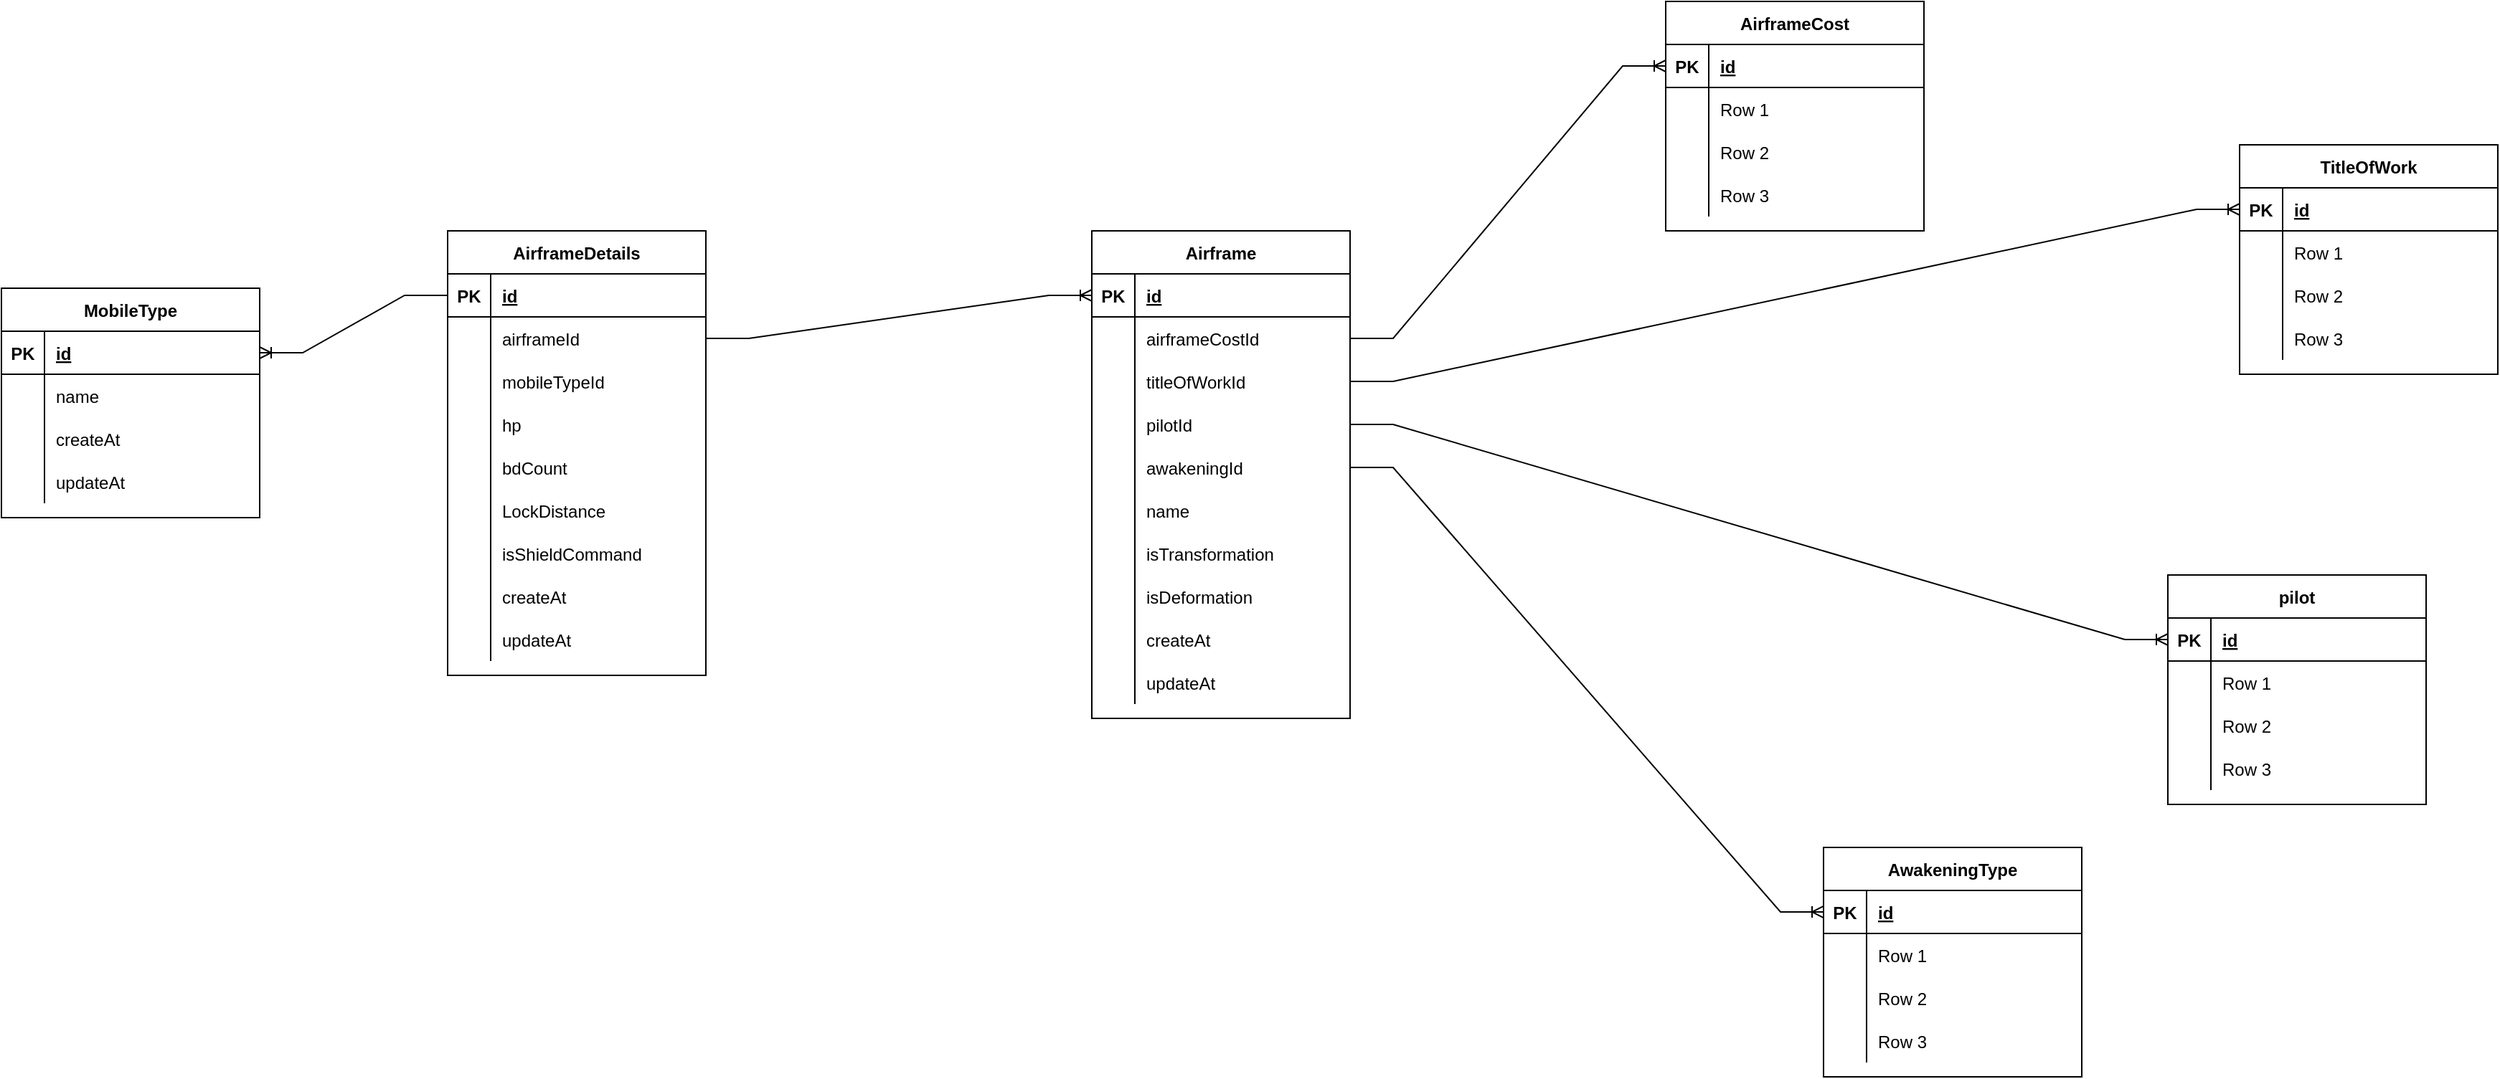<mxfile version="20.0.4" type="device"><diagram id="flHPBZfzrW8JYvX6lBIH" name="XBER図"><mxGraphModel dx="4540" dy="786" grid="1" gridSize="10" guides="1" tooltips="1" connect="1" arrows="1" fold="1" page="1" pageScale="1" pageWidth="3300" pageHeight="4681" math="0" shadow="0"><root><mxCell id="0"/><mxCell id="1" parent="0"/><mxCell id="VrL21z10VVbcXUWm5YOM-14" value="Airframe" style="shape=table;startSize=30;container=1;collapsible=1;childLayout=tableLayout;fixedRows=1;rowLines=0;fontStyle=1;align=center;resizeLast=1;" vertex="1" parent="1"><mxGeometry x="-10" y="220" width="180" height="340" as="geometry"/></mxCell><mxCell id="VrL21z10VVbcXUWm5YOM-15" value="" style="shape=tableRow;horizontal=0;startSize=0;swimlaneHead=0;swimlaneBody=0;fillColor=none;collapsible=0;dropTarget=0;points=[[0,0.5],[1,0.5]];portConstraint=eastwest;top=0;left=0;right=0;bottom=1;" vertex="1" parent="VrL21z10VVbcXUWm5YOM-14"><mxGeometry y="30" width="180" height="30" as="geometry"/></mxCell><mxCell id="VrL21z10VVbcXUWm5YOM-16" value="PK" style="shape=partialRectangle;connectable=0;fillColor=none;top=0;left=0;bottom=0;right=0;fontStyle=1;overflow=hidden;" vertex="1" parent="VrL21z10VVbcXUWm5YOM-15"><mxGeometry width="30" height="30" as="geometry"><mxRectangle width="30" height="30" as="alternateBounds"/></mxGeometry></mxCell><mxCell id="VrL21z10VVbcXUWm5YOM-17" value="id" style="shape=partialRectangle;connectable=0;fillColor=none;top=0;left=0;bottom=0;right=0;align=left;spacingLeft=6;fontStyle=5;overflow=hidden;" vertex="1" parent="VrL21z10VVbcXUWm5YOM-15"><mxGeometry x="30" width="150" height="30" as="geometry"><mxRectangle width="150" height="30" as="alternateBounds"/></mxGeometry></mxCell><mxCell id="VrL21z10VVbcXUWm5YOM-18" value="" style="shape=tableRow;horizontal=0;startSize=0;swimlaneHead=0;swimlaneBody=0;fillColor=none;collapsible=0;dropTarget=0;points=[[0,0.5],[1,0.5]];portConstraint=eastwest;top=0;left=0;right=0;bottom=0;" vertex="1" parent="VrL21z10VVbcXUWm5YOM-14"><mxGeometry y="60" width="180" height="30" as="geometry"/></mxCell><mxCell id="VrL21z10VVbcXUWm5YOM-19" value="" style="shape=partialRectangle;connectable=0;fillColor=none;top=0;left=0;bottom=0;right=0;editable=1;overflow=hidden;" vertex="1" parent="VrL21z10VVbcXUWm5YOM-18"><mxGeometry width="30" height="30" as="geometry"><mxRectangle width="30" height="30" as="alternateBounds"/></mxGeometry></mxCell><mxCell id="VrL21z10VVbcXUWm5YOM-20" value="airframeCostId" style="shape=partialRectangle;connectable=0;fillColor=none;top=0;left=0;bottom=0;right=0;align=left;spacingLeft=6;overflow=hidden;" vertex="1" parent="VrL21z10VVbcXUWm5YOM-18"><mxGeometry x="30" width="150" height="30" as="geometry"><mxRectangle width="150" height="30" as="alternateBounds"/></mxGeometry></mxCell><mxCell id="VrL21z10VVbcXUWm5YOM-21" value="" style="shape=tableRow;horizontal=0;startSize=0;swimlaneHead=0;swimlaneBody=0;fillColor=none;collapsible=0;dropTarget=0;points=[[0,0.5],[1,0.5]];portConstraint=eastwest;top=0;left=0;right=0;bottom=0;" vertex="1" parent="VrL21z10VVbcXUWm5YOM-14"><mxGeometry y="90" width="180" height="30" as="geometry"/></mxCell><mxCell id="VrL21z10VVbcXUWm5YOM-22" value="" style="shape=partialRectangle;connectable=0;fillColor=none;top=0;left=0;bottom=0;right=0;editable=1;overflow=hidden;" vertex="1" parent="VrL21z10VVbcXUWm5YOM-21"><mxGeometry width="30" height="30" as="geometry"><mxRectangle width="30" height="30" as="alternateBounds"/></mxGeometry></mxCell><mxCell id="VrL21z10VVbcXUWm5YOM-23" value="titleOfWorkId" style="shape=partialRectangle;connectable=0;fillColor=none;top=0;left=0;bottom=0;right=0;align=left;spacingLeft=6;overflow=hidden;" vertex="1" parent="VrL21z10VVbcXUWm5YOM-21"><mxGeometry x="30" width="150" height="30" as="geometry"><mxRectangle width="150" height="30" as="alternateBounds"/></mxGeometry></mxCell><mxCell id="VrL21z10VVbcXUWm5YOM-24" value="" style="shape=tableRow;horizontal=0;startSize=0;swimlaneHead=0;swimlaneBody=0;fillColor=none;collapsible=0;dropTarget=0;points=[[0,0.5],[1,0.5]];portConstraint=eastwest;top=0;left=0;right=0;bottom=0;" vertex="1" parent="VrL21z10VVbcXUWm5YOM-14"><mxGeometry y="120" width="180" height="30" as="geometry"/></mxCell><mxCell id="VrL21z10VVbcXUWm5YOM-25" value="" style="shape=partialRectangle;connectable=0;fillColor=none;top=0;left=0;bottom=0;right=0;editable=1;overflow=hidden;" vertex="1" parent="VrL21z10VVbcXUWm5YOM-24"><mxGeometry width="30" height="30" as="geometry"><mxRectangle width="30" height="30" as="alternateBounds"/></mxGeometry></mxCell><mxCell id="VrL21z10VVbcXUWm5YOM-26" value="pilotId" style="shape=partialRectangle;connectable=0;fillColor=none;top=0;left=0;bottom=0;right=0;align=left;spacingLeft=6;overflow=hidden;" vertex="1" parent="VrL21z10VVbcXUWm5YOM-24"><mxGeometry x="30" width="150" height="30" as="geometry"><mxRectangle width="150" height="30" as="alternateBounds"/></mxGeometry></mxCell><mxCell id="VrL21z10VVbcXUWm5YOM-93" style="shape=tableRow;horizontal=0;startSize=0;swimlaneHead=0;swimlaneBody=0;fillColor=none;collapsible=0;dropTarget=0;points=[[0,0.5],[1,0.5]];portConstraint=eastwest;top=0;left=0;right=0;bottom=0;" vertex="1" parent="VrL21z10VVbcXUWm5YOM-14"><mxGeometry y="150" width="180" height="30" as="geometry"/></mxCell><mxCell id="VrL21z10VVbcXUWm5YOM-94" style="shape=partialRectangle;connectable=0;fillColor=none;top=0;left=0;bottom=0;right=0;editable=1;overflow=hidden;" vertex="1" parent="VrL21z10VVbcXUWm5YOM-93"><mxGeometry width="30" height="30" as="geometry"><mxRectangle width="30" height="30" as="alternateBounds"/></mxGeometry></mxCell><mxCell id="VrL21z10VVbcXUWm5YOM-95" value="awakeningId" style="shape=partialRectangle;connectable=0;fillColor=none;top=0;left=0;bottom=0;right=0;align=left;spacingLeft=6;overflow=hidden;verticalAlign=middle;" vertex="1" parent="VrL21z10VVbcXUWm5YOM-93"><mxGeometry x="30" width="150" height="30" as="geometry"><mxRectangle width="150" height="30" as="alternateBounds"/></mxGeometry></mxCell><mxCell id="VrL21z10VVbcXUWm5YOM-97" style="shape=tableRow;horizontal=0;startSize=0;swimlaneHead=0;swimlaneBody=0;fillColor=none;collapsible=0;dropTarget=0;points=[[0,0.5],[1,0.5]];portConstraint=eastwest;top=0;left=0;right=0;bottom=0;" vertex="1" parent="VrL21z10VVbcXUWm5YOM-14"><mxGeometry y="180" width="180" height="30" as="geometry"/></mxCell><mxCell id="VrL21z10VVbcXUWm5YOM-98" style="shape=partialRectangle;connectable=0;fillColor=none;top=0;left=0;bottom=0;right=0;editable=1;overflow=hidden;" vertex="1" parent="VrL21z10VVbcXUWm5YOM-97"><mxGeometry width="30" height="30" as="geometry"><mxRectangle width="30" height="30" as="alternateBounds"/></mxGeometry></mxCell><mxCell id="VrL21z10VVbcXUWm5YOM-99" value="name" style="shape=partialRectangle;connectable=0;fillColor=none;top=0;left=0;bottom=0;right=0;align=left;spacingLeft=6;overflow=hidden;verticalAlign=middle;" vertex="1" parent="VrL21z10VVbcXUWm5YOM-97"><mxGeometry x="30" width="150" height="30" as="geometry"><mxRectangle width="150" height="30" as="alternateBounds"/></mxGeometry></mxCell><mxCell id="VrL21z10VVbcXUWm5YOM-100" style="shape=tableRow;horizontal=0;startSize=0;swimlaneHead=0;swimlaneBody=0;fillColor=none;collapsible=0;dropTarget=0;points=[[0,0.5],[1,0.5]];portConstraint=eastwest;top=0;left=0;right=0;bottom=0;" vertex="1" parent="VrL21z10VVbcXUWm5YOM-14"><mxGeometry y="210" width="180" height="30" as="geometry"/></mxCell><mxCell id="VrL21z10VVbcXUWm5YOM-101" style="shape=partialRectangle;connectable=0;fillColor=none;top=0;left=0;bottom=0;right=0;editable=1;overflow=hidden;" vertex="1" parent="VrL21z10VVbcXUWm5YOM-100"><mxGeometry width="30" height="30" as="geometry"><mxRectangle width="30" height="30" as="alternateBounds"/></mxGeometry></mxCell><mxCell id="VrL21z10VVbcXUWm5YOM-102" value="isTransformation" style="shape=partialRectangle;connectable=0;fillColor=none;top=0;left=0;bottom=0;right=0;align=left;spacingLeft=6;overflow=hidden;verticalAlign=middle;" vertex="1" parent="VrL21z10VVbcXUWm5YOM-100"><mxGeometry x="30" width="150" height="30" as="geometry"><mxRectangle width="150" height="30" as="alternateBounds"/></mxGeometry></mxCell><mxCell id="VrL21z10VVbcXUWm5YOM-103" style="shape=tableRow;horizontal=0;startSize=0;swimlaneHead=0;swimlaneBody=0;fillColor=none;collapsible=0;dropTarget=0;points=[[0,0.5],[1,0.5]];portConstraint=eastwest;top=0;left=0;right=0;bottom=0;" vertex="1" parent="VrL21z10VVbcXUWm5YOM-14"><mxGeometry y="240" width="180" height="30" as="geometry"/></mxCell><mxCell id="VrL21z10VVbcXUWm5YOM-104" style="shape=partialRectangle;connectable=0;fillColor=none;top=0;left=0;bottom=0;right=0;editable=1;overflow=hidden;" vertex="1" parent="VrL21z10VVbcXUWm5YOM-103"><mxGeometry width="30" height="30" as="geometry"><mxRectangle width="30" height="30" as="alternateBounds"/></mxGeometry></mxCell><mxCell id="VrL21z10VVbcXUWm5YOM-105" value="isDeformation" style="shape=partialRectangle;connectable=0;fillColor=none;top=0;left=0;bottom=0;right=0;align=left;spacingLeft=6;overflow=hidden;verticalAlign=middle;" vertex="1" parent="VrL21z10VVbcXUWm5YOM-103"><mxGeometry x="30" width="150" height="30" as="geometry"><mxRectangle width="150" height="30" as="alternateBounds"/></mxGeometry></mxCell><mxCell id="VrL21z10VVbcXUWm5YOM-126" style="shape=tableRow;horizontal=0;startSize=0;swimlaneHead=0;swimlaneBody=0;fillColor=none;collapsible=0;dropTarget=0;points=[[0,0.5],[1,0.5]];portConstraint=eastwest;top=0;left=0;right=0;bottom=0;" vertex="1" parent="VrL21z10VVbcXUWm5YOM-14"><mxGeometry y="270" width="180" height="30" as="geometry"/></mxCell><mxCell id="VrL21z10VVbcXUWm5YOM-127" style="shape=partialRectangle;connectable=0;fillColor=none;top=0;left=0;bottom=0;right=0;editable=1;overflow=hidden;" vertex="1" parent="VrL21z10VVbcXUWm5YOM-126"><mxGeometry width="30" height="30" as="geometry"><mxRectangle width="30" height="30" as="alternateBounds"/></mxGeometry></mxCell><mxCell id="VrL21z10VVbcXUWm5YOM-128" value="createAt" style="shape=partialRectangle;connectable=0;fillColor=none;top=0;left=0;bottom=0;right=0;align=left;spacingLeft=6;overflow=hidden;verticalAlign=middle;" vertex="1" parent="VrL21z10VVbcXUWm5YOM-126"><mxGeometry x="30" width="150" height="30" as="geometry"><mxRectangle width="150" height="30" as="alternateBounds"/></mxGeometry></mxCell><mxCell id="VrL21z10VVbcXUWm5YOM-129" style="shape=tableRow;horizontal=0;startSize=0;swimlaneHead=0;swimlaneBody=0;fillColor=none;collapsible=0;dropTarget=0;points=[[0,0.5],[1,0.5]];portConstraint=eastwest;top=0;left=0;right=0;bottom=0;" vertex="1" parent="VrL21z10VVbcXUWm5YOM-14"><mxGeometry y="300" width="180" height="30" as="geometry"/></mxCell><mxCell id="VrL21z10VVbcXUWm5YOM-130" style="shape=partialRectangle;connectable=0;fillColor=none;top=0;left=0;bottom=0;right=0;editable=1;overflow=hidden;" vertex="1" parent="VrL21z10VVbcXUWm5YOM-129"><mxGeometry width="30" height="30" as="geometry"><mxRectangle width="30" height="30" as="alternateBounds"/></mxGeometry></mxCell><mxCell id="VrL21z10VVbcXUWm5YOM-131" value="updateAt" style="shape=partialRectangle;connectable=0;fillColor=none;top=0;left=0;bottom=0;right=0;align=left;spacingLeft=6;overflow=hidden;verticalAlign=middle;" vertex="1" parent="VrL21z10VVbcXUWm5YOM-129"><mxGeometry x="30" width="150" height="30" as="geometry"><mxRectangle width="150" height="30" as="alternateBounds"/></mxGeometry></mxCell><mxCell id="VrL21z10VVbcXUWm5YOM-27" value="AirframeDetails" style="shape=table;startSize=30;container=1;collapsible=1;childLayout=tableLayout;fixedRows=1;rowLines=0;fontStyle=1;align=center;resizeLast=1;" vertex="1" parent="1"><mxGeometry x="-459" y="220" width="180" height="310" as="geometry"/></mxCell><mxCell id="VrL21z10VVbcXUWm5YOM-28" value="" style="shape=tableRow;horizontal=0;startSize=0;swimlaneHead=0;swimlaneBody=0;fillColor=none;collapsible=0;dropTarget=0;points=[[0,0.5],[1,0.5]];portConstraint=eastwest;top=0;left=0;right=0;bottom=1;" vertex="1" parent="VrL21z10VVbcXUWm5YOM-27"><mxGeometry y="30" width="180" height="30" as="geometry"/></mxCell><mxCell id="VrL21z10VVbcXUWm5YOM-29" value="PK" style="shape=partialRectangle;connectable=0;fillColor=none;top=0;left=0;bottom=0;right=0;fontStyle=1;overflow=hidden;" vertex="1" parent="VrL21z10VVbcXUWm5YOM-28"><mxGeometry width="30" height="30" as="geometry"><mxRectangle width="30" height="30" as="alternateBounds"/></mxGeometry></mxCell><mxCell id="VrL21z10VVbcXUWm5YOM-30" value="id" style="shape=partialRectangle;connectable=0;fillColor=none;top=0;left=0;bottom=0;right=0;align=left;spacingLeft=6;fontStyle=5;overflow=hidden;" vertex="1" parent="VrL21z10VVbcXUWm5YOM-28"><mxGeometry x="30" width="150" height="30" as="geometry"><mxRectangle width="150" height="30" as="alternateBounds"/></mxGeometry></mxCell><mxCell id="VrL21z10VVbcXUWm5YOM-31" value="" style="shape=tableRow;horizontal=0;startSize=0;swimlaneHead=0;swimlaneBody=0;fillColor=none;collapsible=0;dropTarget=0;points=[[0,0.5],[1,0.5]];portConstraint=eastwest;top=0;left=0;right=0;bottom=0;" vertex="1" parent="VrL21z10VVbcXUWm5YOM-27"><mxGeometry y="60" width="180" height="30" as="geometry"/></mxCell><mxCell id="VrL21z10VVbcXUWm5YOM-32" value="" style="shape=partialRectangle;connectable=0;fillColor=none;top=0;left=0;bottom=0;right=0;editable=1;overflow=hidden;" vertex="1" parent="VrL21z10VVbcXUWm5YOM-31"><mxGeometry width="30" height="30" as="geometry"><mxRectangle width="30" height="30" as="alternateBounds"/></mxGeometry></mxCell><mxCell id="VrL21z10VVbcXUWm5YOM-33" value="airframeId" style="shape=partialRectangle;connectable=0;fillColor=none;top=0;left=0;bottom=0;right=0;align=left;spacingLeft=6;overflow=hidden;" vertex="1" parent="VrL21z10VVbcXUWm5YOM-31"><mxGeometry x="30" width="150" height="30" as="geometry"><mxRectangle width="150" height="30" as="alternateBounds"/></mxGeometry></mxCell><mxCell id="VrL21z10VVbcXUWm5YOM-34" value="" style="shape=tableRow;horizontal=0;startSize=0;swimlaneHead=0;swimlaneBody=0;fillColor=none;collapsible=0;dropTarget=0;points=[[0,0.5],[1,0.5]];portConstraint=eastwest;top=0;left=0;right=0;bottom=0;" vertex="1" parent="VrL21z10VVbcXUWm5YOM-27"><mxGeometry y="90" width="180" height="30" as="geometry"/></mxCell><mxCell id="VrL21z10VVbcXUWm5YOM-35" value="" style="shape=partialRectangle;connectable=0;fillColor=none;top=0;left=0;bottom=0;right=0;editable=1;overflow=hidden;" vertex="1" parent="VrL21z10VVbcXUWm5YOM-34"><mxGeometry width="30" height="30" as="geometry"><mxRectangle width="30" height="30" as="alternateBounds"/></mxGeometry></mxCell><mxCell id="VrL21z10VVbcXUWm5YOM-36" value="mobileTypeId" style="shape=partialRectangle;connectable=0;fillColor=none;top=0;left=0;bottom=0;right=0;align=left;spacingLeft=6;overflow=hidden;" vertex="1" parent="VrL21z10VVbcXUWm5YOM-34"><mxGeometry x="30" width="150" height="30" as="geometry"><mxRectangle width="150" height="30" as="alternateBounds"/></mxGeometry></mxCell><mxCell id="VrL21z10VVbcXUWm5YOM-37" value="" style="shape=tableRow;horizontal=0;startSize=0;swimlaneHead=0;swimlaneBody=0;fillColor=none;collapsible=0;dropTarget=0;points=[[0,0.5],[1,0.5]];portConstraint=eastwest;top=0;left=0;right=0;bottom=0;" vertex="1" parent="VrL21z10VVbcXUWm5YOM-27"><mxGeometry y="120" width="180" height="30" as="geometry"/></mxCell><mxCell id="VrL21z10VVbcXUWm5YOM-38" value="" style="shape=partialRectangle;connectable=0;fillColor=none;top=0;left=0;bottom=0;right=0;editable=1;overflow=hidden;" vertex="1" parent="VrL21z10VVbcXUWm5YOM-37"><mxGeometry width="30" height="30" as="geometry"><mxRectangle width="30" height="30" as="alternateBounds"/></mxGeometry></mxCell><mxCell id="VrL21z10VVbcXUWm5YOM-39" value="hp" style="shape=partialRectangle;connectable=0;fillColor=none;top=0;left=0;bottom=0;right=0;align=left;spacingLeft=6;overflow=hidden;" vertex="1" parent="VrL21z10VVbcXUWm5YOM-37"><mxGeometry x="30" width="150" height="30" as="geometry"><mxRectangle width="150" height="30" as="alternateBounds"/></mxGeometry></mxCell><mxCell id="VrL21z10VVbcXUWm5YOM-138" style="shape=tableRow;horizontal=0;startSize=0;swimlaneHead=0;swimlaneBody=0;fillColor=none;collapsible=0;dropTarget=0;points=[[0,0.5],[1,0.5]];portConstraint=eastwest;top=0;left=0;right=0;bottom=0;" vertex="1" parent="VrL21z10VVbcXUWm5YOM-27"><mxGeometry y="150" width="180" height="30" as="geometry"/></mxCell><mxCell id="VrL21z10VVbcXUWm5YOM-139" style="shape=partialRectangle;connectable=0;fillColor=none;top=0;left=0;bottom=0;right=0;editable=1;overflow=hidden;" vertex="1" parent="VrL21z10VVbcXUWm5YOM-138"><mxGeometry width="30" height="30" as="geometry"><mxRectangle width="30" height="30" as="alternateBounds"/></mxGeometry></mxCell><mxCell id="VrL21z10VVbcXUWm5YOM-140" value="bdCount" style="shape=partialRectangle;connectable=0;fillColor=none;top=0;left=0;bottom=0;right=0;align=left;spacingLeft=6;overflow=hidden;" vertex="1" parent="VrL21z10VVbcXUWm5YOM-138"><mxGeometry x="30" width="150" height="30" as="geometry"><mxRectangle width="150" height="30" as="alternateBounds"/></mxGeometry></mxCell><mxCell id="VrL21z10VVbcXUWm5YOM-141" style="shape=tableRow;horizontal=0;startSize=0;swimlaneHead=0;swimlaneBody=0;fillColor=none;collapsible=0;dropTarget=0;points=[[0,0.5],[1,0.5]];portConstraint=eastwest;top=0;left=0;right=0;bottom=0;" vertex="1" parent="VrL21z10VVbcXUWm5YOM-27"><mxGeometry y="180" width="180" height="30" as="geometry"/></mxCell><mxCell id="VrL21z10VVbcXUWm5YOM-142" style="shape=partialRectangle;connectable=0;fillColor=none;top=0;left=0;bottom=0;right=0;editable=1;overflow=hidden;" vertex="1" parent="VrL21z10VVbcXUWm5YOM-141"><mxGeometry width="30" height="30" as="geometry"><mxRectangle width="30" height="30" as="alternateBounds"/></mxGeometry></mxCell><mxCell id="VrL21z10VVbcXUWm5YOM-143" value="LockDistance" style="shape=partialRectangle;connectable=0;fillColor=none;top=0;left=0;bottom=0;right=0;align=left;spacingLeft=6;overflow=hidden;" vertex="1" parent="VrL21z10VVbcXUWm5YOM-141"><mxGeometry x="30" width="150" height="30" as="geometry"><mxRectangle width="150" height="30" as="alternateBounds"/></mxGeometry></mxCell><mxCell id="VrL21z10VVbcXUWm5YOM-144" style="shape=tableRow;horizontal=0;startSize=0;swimlaneHead=0;swimlaneBody=0;fillColor=none;collapsible=0;dropTarget=0;points=[[0,0.5],[1,0.5]];portConstraint=eastwest;top=0;left=0;right=0;bottom=0;" vertex="1" parent="VrL21z10VVbcXUWm5YOM-27"><mxGeometry y="210" width="180" height="30" as="geometry"/></mxCell><mxCell id="VrL21z10VVbcXUWm5YOM-145" style="shape=partialRectangle;connectable=0;fillColor=none;top=0;left=0;bottom=0;right=0;editable=1;overflow=hidden;" vertex="1" parent="VrL21z10VVbcXUWm5YOM-144"><mxGeometry width="30" height="30" as="geometry"><mxRectangle width="30" height="30" as="alternateBounds"/></mxGeometry></mxCell><mxCell id="VrL21z10VVbcXUWm5YOM-146" value="isShieldCommand" style="shape=partialRectangle;connectable=0;fillColor=none;top=0;left=0;bottom=0;right=0;align=left;spacingLeft=6;overflow=hidden;" vertex="1" parent="VrL21z10VVbcXUWm5YOM-144"><mxGeometry x="30" width="150" height="30" as="geometry"><mxRectangle width="150" height="30" as="alternateBounds"/></mxGeometry></mxCell><mxCell id="VrL21z10VVbcXUWm5YOM-147" style="shape=tableRow;horizontal=0;startSize=0;swimlaneHead=0;swimlaneBody=0;fillColor=none;collapsible=0;dropTarget=0;points=[[0,0.5],[1,0.5]];portConstraint=eastwest;top=0;left=0;right=0;bottom=0;" vertex="1" parent="VrL21z10VVbcXUWm5YOM-27"><mxGeometry y="240" width="180" height="30" as="geometry"/></mxCell><mxCell id="VrL21z10VVbcXUWm5YOM-148" style="shape=partialRectangle;connectable=0;fillColor=none;top=0;left=0;bottom=0;right=0;editable=1;overflow=hidden;" vertex="1" parent="VrL21z10VVbcXUWm5YOM-147"><mxGeometry width="30" height="30" as="geometry"><mxRectangle width="30" height="30" as="alternateBounds"/></mxGeometry></mxCell><mxCell id="VrL21z10VVbcXUWm5YOM-149" value="createAt" style="shape=partialRectangle;connectable=0;fillColor=none;top=0;left=0;bottom=0;right=0;align=left;spacingLeft=6;overflow=hidden;" vertex="1" parent="VrL21z10VVbcXUWm5YOM-147"><mxGeometry x="30" width="150" height="30" as="geometry"><mxRectangle width="150" height="30" as="alternateBounds"/></mxGeometry></mxCell><mxCell id="VrL21z10VVbcXUWm5YOM-150" style="shape=tableRow;horizontal=0;startSize=0;swimlaneHead=0;swimlaneBody=0;fillColor=none;collapsible=0;dropTarget=0;points=[[0,0.5],[1,0.5]];portConstraint=eastwest;top=0;left=0;right=0;bottom=0;" vertex="1" parent="VrL21z10VVbcXUWm5YOM-27"><mxGeometry y="270" width="180" height="30" as="geometry"/></mxCell><mxCell id="VrL21z10VVbcXUWm5YOM-151" style="shape=partialRectangle;connectable=0;fillColor=none;top=0;left=0;bottom=0;right=0;editable=1;overflow=hidden;" vertex="1" parent="VrL21z10VVbcXUWm5YOM-150"><mxGeometry width="30" height="30" as="geometry"><mxRectangle width="30" height="30" as="alternateBounds"/></mxGeometry></mxCell><mxCell id="VrL21z10VVbcXUWm5YOM-152" value="updateAt" style="shape=partialRectangle;connectable=0;fillColor=none;top=0;left=0;bottom=0;right=0;align=left;spacingLeft=6;overflow=hidden;" vertex="1" parent="VrL21z10VVbcXUWm5YOM-150"><mxGeometry x="30" width="150" height="30" as="geometry"><mxRectangle width="150" height="30" as="alternateBounds"/></mxGeometry></mxCell><mxCell id="VrL21z10VVbcXUWm5YOM-40" value="TitleOfWork" style="shape=table;startSize=30;container=1;collapsible=1;childLayout=tableLayout;fixedRows=1;rowLines=0;fontStyle=1;align=center;resizeLast=1;" vertex="1" parent="1"><mxGeometry x="790" y="160" width="180" height="160" as="geometry"/></mxCell><mxCell id="VrL21z10VVbcXUWm5YOM-41" value="" style="shape=tableRow;horizontal=0;startSize=0;swimlaneHead=0;swimlaneBody=0;fillColor=none;collapsible=0;dropTarget=0;points=[[0,0.5],[1,0.5]];portConstraint=eastwest;top=0;left=0;right=0;bottom=1;" vertex="1" parent="VrL21z10VVbcXUWm5YOM-40"><mxGeometry y="30" width="180" height="30" as="geometry"/></mxCell><mxCell id="VrL21z10VVbcXUWm5YOM-42" value="PK" style="shape=partialRectangle;connectable=0;fillColor=none;top=0;left=0;bottom=0;right=0;fontStyle=1;overflow=hidden;" vertex="1" parent="VrL21z10VVbcXUWm5YOM-41"><mxGeometry width="30" height="30" as="geometry"><mxRectangle width="30" height="30" as="alternateBounds"/></mxGeometry></mxCell><mxCell id="VrL21z10VVbcXUWm5YOM-43" value="id" style="shape=partialRectangle;connectable=0;fillColor=none;top=0;left=0;bottom=0;right=0;align=left;spacingLeft=6;fontStyle=5;overflow=hidden;" vertex="1" parent="VrL21z10VVbcXUWm5YOM-41"><mxGeometry x="30" width="150" height="30" as="geometry"><mxRectangle width="150" height="30" as="alternateBounds"/></mxGeometry></mxCell><mxCell id="VrL21z10VVbcXUWm5YOM-44" value="" style="shape=tableRow;horizontal=0;startSize=0;swimlaneHead=0;swimlaneBody=0;fillColor=none;collapsible=0;dropTarget=0;points=[[0,0.5],[1,0.5]];portConstraint=eastwest;top=0;left=0;right=0;bottom=0;" vertex="1" parent="VrL21z10VVbcXUWm5YOM-40"><mxGeometry y="60" width="180" height="30" as="geometry"/></mxCell><mxCell id="VrL21z10VVbcXUWm5YOM-45" value="" style="shape=partialRectangle;connectable=0;fillColor=none;top=0;left=0;bottom=0;right=0;editable=1;overflow=hidden;" vertex="1" parent="VrL21z10VVbcXUWm5YOM-44"><mxGeometry width="30" height="30" as="geometry"><mxRectangle width="30" height="30" as="alternateBounds"/></mxGeometry></mxCell><mxCell id="VrL21z10VVbcXUWm5YOM-46" value="Row 1" style="shape=partialRectangle;connectable=0;fillColor=none;top=0;left=0;bottom=0;right=0;align=left;spacingLeft=6;overflow=hidden;" vertex="1" parent="VrL21z10VVbcXUWm5YOM-44"><mxGeometry x="30" width="150" height="30" as="geometry"><mxRectangle width="150" height="30" as="alternateBounds"/></mxGeometry></mxCell><mxCell id="VrL21z10VVbcXUWm5YOM-47" value="" style="shape=tableRow;horizontal=0;startSize=0;swimlaneHead=0;swimlaneBody=0;fillColor=none;collapsible=0;dropTarget=0;points=[[0,0.5],[1,0.5]];portConstraint=eastwest;top=0;left=0;right=0;bottom=0;" vertex="1" parent="VrL21z10VVbcXUWm5YOM-40"><mxGeometry y="90" width="180" height="30" as="geometry"/></mxCell><mxCell id="VrL21z10VVbcXUWm5YOM-48" value="" style="shape=partialRectangle;connectable=0;fillColor=none;top=0;left=0;bottom=0;right=0;editable=1;overflow=hidden;" vertex="1" parent="VrL21z10VVbcXUWm5YOM-47"><mxGeometry width="30" height="30" as="geometry"><mxRectangle width="30" height="30" as="alternateBounds"/></mxGeometry></mxCell><mxCell id="VrL21z10VVbcXUWm5YOM-49" value="Row 2" style="shape=partialRectangle;connectable=0;fillColor=none;top=0;left=0;bottom=0;right=0;align=left;spacingLeft=6;overflow=hidden;" vertex="1" parent="VrL21z10VVbcXUWm5YOM-47"><mxGeometry x="30" width="150" height="30" as="geometry"><mxRectangle width="150" height="30" as="alternateBounds"/></mxGeometry></mxCell><mxCell id="VrL21z10VVbcXUWm5YOM-50" value="" style="shape=tableRow;horizontal=0;startSize=0;swimlaneHead=0;swimlaneBody=0;fillColor=none;collapsible=0;dropTarget=0;points=[[0,0.5],[1,0.5]];portConstraint=eastwest;top=0;left=0;right=0;bottom=0;" vertex="1" parent="VrL21z10VVbcXUWm5YOM-40"><mxGeometry y="120" width="180" height="30" as="geometry"/></mxCell><mxCell id="VrL21z10VVbcXUWm5YOM-51" value="" style="shape=partialRectangle;connectable=0;fillColor=none;top=0;left=0;bottom=0;right=0;editable=1;overflow=hidden;" vertex="1" parent="VrL21z10VVbcXUWm5YOM-50"><mxGeometry width="30" height="30" as="geometry"><mxRectangle width="30" height="30" as="alternateBounds"/></mxGeometry></mxCell><mxCell id="VrL21z10VVbcXUWm5YOM-52" value="Row 3" style="shape=partialRectangle;connectable=0;fillColor=none;top=0;left=0;bottom=0;right=0;align=left;spacingLeft=6;overflow=hidden;" vertex="1" parent="VrL21z10VVbcXUWm5YOM-50"><mxGeometry x="30" width="150" height="30" as="geometry"><mxRectangle width="150" height="30" as="alternateBounds"/></mxGeometry></mxCell><mxCell id="VrL21z10VVbcXUWm5YOM-53" value="AwakeningType" style="shape=table;startSize=30;container=1;collapsible=1;childLayout=tableLayout;fixedRows=1;rowLines=0;fontStyle=1;align=center;resizeLast=1;" vertex="1" parent="1"><mxGeometry x="500" y="650" width="180" height="160" as="geometry"/></mxCell><mxCell id="VrL21z10VVbcXUWm5YOM-54" value="" style="shape=tableRow;horizontal=0;startSize=0;swimlaneHead=0;swimlaneBody=0;fillColor=none;collapsible=0;dropTarget=0;points=[[0,0.5],[1,0.5]];portConstraint=eastwest;top=0;left=0;right=0;bottom=1;" vertex="1" parent="VrL21z10VVbcXUWm5YOM-53"><mxGeometry y="30" width="180" height="30" as="geometry"/></mxCell><mxCell id="VrL21z10VVbcXUWm5YOM-55" value="PK" style="shape=partialRectangle;connectable=0;fillColor=none;top=0;left=0;bottom=0;right=0;fontStyle=1;overflow=hidden;" vertex="1" parent="VrL21z10VVbcXUWm5YOM-54"><mxGeometry width="30" height="30" as="geometry"><mxRectangle width="30" height="30" as="alternateBounds"/></mxGeometry></mxCell><mxCell id="VrL21z10VVbcXUWm5YOM-56" value="id" style="shape=partialRectangle;connectable=0;fillColor=none;top=0;left=0;bottom=0;right=0;align=left;spacingLeft=6;fontStyle=5;overflow=hidden;" vertex="1" parent="VrL21z10VVbcXUWm5YOM-54"><mxGeometry x="30" width="150" height="30" as="geometry"><mxRectangle width="150" height="30" as="alternateBounds"/></mxGeometry></mxCell><mxCell id="VrL21z10VVbcXUWm5YOM-57" value="" style="shape=tableRow;horizontal=0;startSize=0;swimlaneHead=0;swimlaneBody=0;fillColor=none;collapsible=0;dropTarget=0;points=[[0,0.5],[1,0.5]];portConstraint=eastwest;top=0;left=0;right=0;bottom=0;" vertex="1" parent="VrL21z10VVbcXUWm5YOM-53"><mxGeometry y="60" width="180" height="30" as="geometry"/></mxCell><mxCell id="VrL21z10VVbcXUWm5YOM-58" value="" style="shape=partialRectangle;connectable=0;fillColor=none;top=0;left=0;bottom=0;right=0;editable=1;overflow=hidden;" vertex="1" parent="VrL21z10VVbcXUWm5YOM-57"><mxGeometry width="30" height="30" as="geometry"><mxRectangle width="30" height="30" as="alternateBounds"/></mxGeometry></mxCell><mxCell id="VrL21z10VVbcXUWm5YOM-59" value="Row 1" style="shape=partialRectangle;connectable=0;fillColor=none;top=0;left=0;bottom=0;right=0;align=left;spacingLeft=6;overflow=hidden;" vertex="1" parent="VrL21z10VVbcXUWm5YOM-57"><mxGeometry x="30" width="150" height="30" as="geometry"><mxRectangle width="150" height="30" as="alternateBounds"/></mxGeometry></mxCell><mxCell id="VrL21z10VVbcXUWm5YOM-60" value="" style="shape=tableRow;horizontal=0;startSize=0;swimlaneHead=0;swimlaneBody=0;fillColor=none;collapsible=0;dropTarget=0;points=[[0,0.5],[1,0.5]];portConstraint=eastwest;top=0;left=0;right=0;bottom=0;" vertex="1" parent="VrL21z10VVbcXUWm5YOM-53"><mxGeometry y="90" width="180" height="30" as="geometry"/></mxCell><mxCell id="VrL21z10VVbcXUWm5YOM-61" value="" style="shape=partialRectangle;connectable=0;fillColor=none;top=0;left=0;bottom=0;right=0;editable=1;overflow=hidden;" vertex="1" parent="VrL21z10VVbcXUWm5YOM-60"><mxGeometry width="30" height="30" as="geometry"><mxRectangle width="30" height="30" as="alternateBounds"/></mxGeometry></mxCell><mxCell id="VrL21z10VVbcXUWm5YOM-62" value="Row 2" style="shape=partialRectangle;connectable=0;fillColor=none;top=0;left=0;bottom=0;right=0;align=left;spacingLeft=6;overflow=hidden;" vertex="1" parent="VrL21z10VVbcXUWm5YOM-60"><mxGeometry x="30" width="150" height="30" as="geometry"><mxRectangle width="150" height="30" as="alternateBounds"/></mxGeometry></mxCell><mxCell id="VrL21z10VVbcXUWm5YOM-63" value="" style="shape=tableRow;horizontal=0;startSize=0;swimlaneHead=0;swimlaneBody=0;fillColor=none;collapsible=0;dropTarget=0;points=[[0,0.5],[1,0.5]];portConstraint=eastwest;top=0;left=0;right=0;bottom=0;" vertex="1" parent="VrL21z10VVbcXUWm5YOM-53"><mxGeometry y="120" width="180" height="30" as="geometry"/></mxCell><mxCell id="VrL21z10VVbcXUWm5YOM-64" value="" style="shape=partialRectangle;connectable=0;fillColor=none;top=0;left=0;bottom=0;right=0;editable=1;overflow=hidden;" vertex="1" parent="VrL21z10VVbcXUWm5YOM-63"><mxGeometry width="30" height="30" as="geometry"><mxRectangle width="30" height="30" as="alternateBounds"/></mxGeometry></mxCell><mxCell id="VrL21z10VVbcXUWm5YOM-65" value="Row 3" style="shape=partialRectangle;connectable=0;fillColor=none;top=0;left=0;bottom=0;right=0;align=left;spacingLeft=6;overflow=hidden;" vertex="1" parent="VrL21z10VVbcXUWm5YOM-63"><mxGeometry x="30" width="150" height="30" as="geometry"><mxRectangle width="150" height="30" as="alternateBounds"/></mxGeometry></mxCell><mxCell id="VrL21z10VVbcXUWm5YOM-66" value="pilot" style="shape=table;startSize=30;container=1;collapsible=1;childLayout=tableLayout;fixedRows=1;rowLines=0;fontStyle=1;align=center;resizeLast=1;" vertex="1" parent="1"><mxGeometry x="740" y="460" width="180" height="160" as="geometry"/></mxCell><mxCell id="VrL21z10VVbcXUWm5YOM-67" value="" style="shape=tableRow;horizontal=0;startSize=0;swimlaneHead=0;swimlaneBody=0;fillColor=none;collapsible=0;dropTarget=0;points=[[0,0.5],[1,0.5]];portConstraint=eastwest;top=0;left=0;right=0;bottom=1;" vertex="1" parent="VrL21z10VVbcXUWm5YOM-66"><mxGeometry y="30" width="180" height="30" as="geometry"/></mxCell><mxCell id="VrL21z10VVbcXUWm5YOM-68" value="PK" style="shape=partialRectangle;connectable=0;fillColor=none;top=0;left=0;bottom=0;right=0;fontStyle=1;overflow=hidden;" vertex="1" parent="VrL21z10VVbcXUWm5YOM-67"><mxGeometry width="30" height="30" as="geometry"><mxRectangle width="30" height="30" as="alternateBounds"/></mxGeometry></mxCell><mxCell id="VrL21z10VVbcXUWm5YOM-69" value="id" style="shape=partialRectangle;connectable=0;fillColor=none;top=0;left=0;bottom=0;right=0;align=left;spacingLeft=6;fontStyle=5;overflow=hidden;" vertex="1" parent="VrL21z10VVbcXUWm5YOM-67"><mxGeometry x="30" width="150" height="30" as="geometry"><mxRectangle width="150" height="30" as="alternateBounds"/></mxGeometry></mxCell><mxCell id="VrL21z10VVbcXUWm5YOM-70" value="" style="shape=tableRow;horizontal=0;startSize=0;swimlaneHead=0;swimlaneBody=0;fillColor=none;collapsible=0;dropTarget=0;points=[[0,0.5],[1,0.5]];portConstraint=eastwest;top=0;left=0;right=0;bottom=0;" vertex="1" parent="VrL21z10VVbcXUWm5YOM-66"><mxGeometry y="60" width="180" height="30" as="geometry"/></mxCell><mxCell id="VrL21z10VVbcXUWm5YOM-71" value="" style="shape=partialRectangle;connectable=0;fillColor=none;top=0;left=0;bottom=0;right=0;editable=1;overflow=hidden;" vertex="1" parent="VrL21z10VVbcXUWm5YOM-70"><mxGeometry width="30" height="30" as="geometry"><mxRectangle width="30" height="30" as="alternateBounds"/></mxGeometry></mxCell><mxCell id="VrL21z10VVbcXUWm5YOM-72" value="Row 1" style="shape=partialRectangle;connectable=0;fillColor=none;top=0;left=0;bottom=0;right=0;align=left;spacingLeft=6;overflow=hidden;" vertex="1" parent="VrL21z10VVbcXUWm5YOM-70"><mxGeometry x="30" width="150" height="30" as="geometry"><mxRectangle width="150" height="30" as="alternateBounds"/></mxGeometry></mxCell><mxCell id="VrL21z10VVbcXUWm5YOM-73" value="" style="shape=tableRow;horizontal=0;startSize=0;swimlaneHead=0;swimlaneBody=0;fillColor=none;collapsible=0;dropTarget=0;points=[[0,0.5],[1,0.5]];portConstraint=eastwest;top=0;left=0;right=0;bottom=0;" vertex="1" parent="VrL21z10VVbcXUWm5YOM-66"><mxGeometry y="90" width="180" height="30" as="geometry"/></mxCell><mxCell id="VrL21z10VVbcXUWm5YOM-74" value="" style="shape=partialRectangle;connectable=0;fillColor=none;top=0;left=0;bottom=0;right=0;editable=1;overflow=hidden;" vertex="1" parent="VrL21z10VVbcXUWm5YOM-73"><mxGeometry width="30" height="30" as="geometry"><mxRectangle width="30" height="30" as="alternateBounds"/></mxGeometry></mxCell><mxCell id="VrL21z10VVbcXUWm5YOM-75" value="Row 2" style="shape=partialRectangle;connectable=0;fillColor=none;top=0;left=0;bottom=0;right=0;align=left;spacingLeft=6;overflow=hidden;" vertex="1" parent="VrL21z10VVbcXUWm5YOM-73"><mxGeometry x="30" width="150" height="30" as="geometry"><mxRectangle width="150" height="30" as="alternateBounds"/></mxGeometry></mxCell><mxCell id="VrL21z10VVbcXUWm5YOM-76" value="" style="shape=tableRow;horizontal=0;startSize=0;swimlaneHead=0;swimlaneBody=0;fillColor=none;collapsible=0;dropTarget=0;points=[[0,0.5],[1,0.5]];portConstraint=eastwest;top=0;left=0;right=0;bottom=0;" vertex="1" parent="VrL21z10VVbcXUWm5YOM-66"><mxGeometry y="120" width="180" height="30" as="geometry"/></mxCell><mxCell id="VrL21z10VVbcXUWm5YOM-77" value="" style="shape=partialRectangle;connectable=0;fillColor=none;top=0;left=0;bottom=0;right=0;editable=1;overflow=hidden;" vertex="1" parent="VrL21z10VVbcXUWm5YOM-76"><mxGeometry width="30" height="30" as="geometry"><mxRectangle width="30" height="30" as="alternateBounds"/></mxGeometry></mxCell><mxCell id="VrL21z10VVbcXUWm5YOM-78" value="Row 3" style="shape=partialRectangle;connectable=0;fillColor=none;top=0;left=0;bottom=0;right=0;align=left;spacingLeft=6;overflow=hidden;" vertex="1" parent="VrL21z10VVbcXUWm5YOM-76"><mxGeometry x="30" width="150" height="30" as="geometry"><mxRectangle width="150" height="30" as="alternateBounds"/></mxGeometry></mxCell><mxCell id="VrL21z10VVbcXUWm5YOM-79" value="AirframeCost" style="shape=table;startSize=30;container=1;collapsible=1;childLayout=tableLayout;fixedRows=1;rowLines=0;fontStyle=1;align=center;resizeLast=1;" vertex="1" parent="1"><mxGeometry x="390" y="60" width="180" height="160" as="geometry"/></mxCell><mxCell id="VrL21z10VVbcXUWm5YOM-80" value="" style="shape=tableRow;horizontal=0;startSize=0;swimlaneHead=0;swimlaneBody=0;fillColor=none;collapsible=0;dropTarget=0;points=[[0,0.5],[1,0.5]];portConstraint=eastwest;top=0;left=0;right=0;bottom=1;" vertex="1" parent="VrL21z10VVbcXUWm5YOM-79"><mxGeometry y="30" width="180" height="30" as="geometry"/></mxCell><mxCell id="VrL21z10VVbcXUWm5YOM-81" value="PK" style="shape=partialRectangle;connectable=0;fillColor=none;top=0;left=0;bottom=0;right=0;fontStyle=1;overflow=hidden;" vertex="1" parent="VrL21z10VVbcXUWm5YOM-80"><mxGeometry width="30" height="30" as="geometry"><mxRectangle width="30" height="30" as="alternateBounds"/></mxGeometry></mxCell><mxCell id="VrL21z10VVbcXUWm5YOM-82" value="id" style="shape=partialRectangle;connectable=0;fillColor=none;top=0;left=0;bottom=0;right=0;align=left;spacingLeft=6;fontStyle=5;overflow=hidden;" vertex="1" parent="VrL21z10VVbcXUWm5YOM-80"><mxGeometry x="30" width="150" height="30" as="geometry"><mxRectangle width="150" height="30" as="alternateBounds"/></mxGeometry></mxCell><mxCell id="VrL21z10VVbcXUWm5YOM-83" value="" style="shape=tableRow;horizontal=0;startSize=0;swimlaneHead=0;swimlaneBody=0;fillColor=none;collapsible=0;dropTarget=0;points=[[0,0.5],[1,0.5]];portConstraint=eastwest;top=0;left=0;right=0;bottom=0;" vertex="1" parent="VrL21z10VVbcXUWm5YOM-79"><mxGeometry y="60" width="180" height="30" as="geometry"/></mxCell><mxCell id="VrL21z10VVbcXUWm5YOM-84" value="" style="shape=partialRectangle;connectable=0;fillColor=none;top=0;left=0;bottom=0;right=0;editable=1;overflow=hidden;" vertex="1" parent="VrL21z10VVbcXUWm5YOM-83"><mxGeometry width="30" height="30" as="geometry"><mxRectangle width="30" height="30" as="alternateBounds"/></mxGeometry></mxCell><mxCell id="VrL21z10VVbcXUWm5YOM-85" value="Row 1" style="shape=partialRectangle;connectable=0;fillColor=none;top=0;left=0;bottom=0;right=0;align=left;spacingLeft=6;overflow=hidden;" vertex="1" parent="VrL21z10VVbcXUWm5YOM-83"><mxGeometry x="30" width="150" height="30" as="geometry"><mxRectangle width="150" height="30" as="alternateBounds"/></mxGeometry></mxCell><mxCell id="VrL21z10VVbcXUWm5YOM-86" value="" style="shape=tableRow;horizontal=0;startSize=0;swimlaneHead=0;swimlaneBody=0;fillColor=none;collapsible=0;dropTarget=0;points=[[0,0.5],[1,0.5]];portConstraint=eastwest;top=0;left=0;right=0;bottom=0;" vertex="1" parent="VrL21z10VVbcXUWm5YOM-79"><mxGeometry y="90" width="180" height="30" as="geometry"/></mxCell><mxCell id="VrL21z10VVbcXUWm5YOM-87" value="" style="shape=partialRectangle;connectable=0;fillColor=none;top=0;left=0;bottom=0;right=0;editable=1;overflow=hidden;" vertex="1" parent="VrL21z10VVbcXUWm5YOM-86"><mxGeometry width="30" height="30" as="geometry"><mxRectangle width="30" height="30" as="alternateBounds"/></mxGeometry></mxCell><mxCell id="VrL21z10VVbcXUWm5YOM-88" value="Row 2" style="shape=partialRectangle;connectable=0;fillColor=none;top=0;left=0;bottom=0;right=0;align=left;spacingLeft=6;overflow=hidden;" vertex="1" parent="VrL21z10VVbcXUWm5YOM-86"><mxGeometry x="30" width="150" height="30" as="geometry"><mxRectangle width="150" height="30" as="alternateBounds"/></mxGeometry></mxCell><mxCell id="VrL21z10VVbcXUWm5YOM-89" value="" style="shape=tableRow;horizontal=0;startSize=0;swimlaneHead=0;swimlaneBody=0;fillColor=none;collapsible=0;dropTarget=0;points=[[0,0.5],[1,0.5]];portConstraint=eastwest;top=0;left=0;right=0;bottom=0;" vertex="1" parent="VrL21z10VVbcXUWm5YOM-79"><mxGeometry y="120" width="180" height="30" as="geometry"/></mxCell><mxCell id="VrL21z10VVbcXUWm5YOM-90" value="" style="shape=partialRectangle;connectable=0;fillColor=none;top=0;left=0;bottom=0;right=0;editable=1;overflow=hidden;" vertex="1" parent="VrL21z10VVbcXUWm5YOM-89"><mxGeometry width="30" height="30" as="geometry"><mxRectangle width="30" height="30" as="alternateBounds"/></mxGeometry></mxCell><mxCell id="VrL21z10VVbcXUWm5YOM-91" value="Row 3" style="shape=partialRectangle;connectable=0;fillColor=none;top=0;left=0;bottom=0;right=0;align=left;spacingLeft=6;overflow=hidden;" vertex="1" parent="VrL21z10VVbcXUWm5YOM-89"><mxGeometry x="30" width="150" height="30" as="geometry"><mxRectangle width="150" height="30" as="alternateBounds"/></mxGeometry></mxCell><mxCell id="VrL21z10VVbcXUWm5YOM-106" value="" style="edgeStyle=entityRelationEdgeStyle;fontSize=12;html=1;endArrow=ERoneToMany;rounded=0;fontFamily=Helvetica;fontColor=default;startSize=30;exitX=1;exitY=0.5;exitDx=0;exitDy=0;entryX=0;entryY=0.5;entryDx=0;entryDy=0;" edge="1" parent="1" source="VrL21z10VVbcXUWm5YOM-18" target="VrL21z10VVbcXUWm5YOM-80"><mxGeometry width="100" height="100" relative="1" as="geometry"><mxPoint x="260" y="390" as="sourcePoint"/><mxPoint x="360" y="290" as="targetPoint"/></mxGeometry></mxCell><mxCell id="VrL21z10VVbcXUWm5YOM-107" value="" style="edgeStyle=entityRelationEdgeStyle;fontSize=12;html=1;endArrow=ERoneToMany;rounded=0;fontFamily=Helvetica;fontColor=default;startSize=30;entryX=0;entryY=0.5;entryDx=0;entryDy=0;exitX=1;exitY=0.5;exitDx=0;exitDy=0;" edge="1" parent="1" source="VrL21z10VVbcXUWm5YOM-21" target="VrL21z10VVbcXUWm5YOM-41"><mxGeometry width="100" height="100" relative="1" as="geometry"><mxPoint x="230" y="470" as="sourcePoint"/><mxPoint x="330" y="370" as="targetPoint"/></mxGeometry></mxCell><mxCell id="VrL21z10VVbcXUWm5YOM-108" value="" style="edgeStyle=entityRelationEdgeStyle;fontSize=12;html=1;endArrow=ERoneToMany;rounded=0;fontFamily=Helvetica;fontColor=default;startSize=30;exitX=1;exitY=0.5;exitDx=0;exitDy=0;entryX=0;entryY=0.5;entryDx=0;entryDy=0;" edge="1" parent="1" source="VrL21z10VVbcXUWm5YOM-24" target="VrL21z10VVbcXUWm5YOM-67"><mxGeometry width="100" height="100" relative="1" as="geometry"><mxPoint x="300" y="480" as="sourcePoint"/><mxPoint x="400" y="380" as="targetPoint"/></mxGeometry></mxCell><mxCell id="VrL21z10VVbcXUWm5YOM-109" value="" style="edgeStyle=entityRelationEdgeStyle;fontSize=12;html=1;endArrow=ERoneToMany;rounded=0;fontFamily=Helvetica;fontColor=default;startSize=30;exitX=1;exitY=0.5;exitDx=0;exitDy=0;entryX=0;entryY=0.5;entryDx=0;entryDy=0;" edge="1" parent="1" source="VrL21z10VVbcXUWm5YOM-93" target="VrL21z10VVbcXUWm5YOM-54"><mxGeometry width="100" height="100" relative="1" as="geometry"><mxPoint x="240" y="640" as="sourcePoint"/><mxPoint x="340" y="540" as="targetPoint"/></mxGeometry></mxCell><mxCell id="VrL21z10VVbcXUWm5YOM-112" value="" style="edgeStyle=entityRelationEdgeStyle;fontSize=12;html=1;endArrow=ERoneToMany;rounded=0;fontFamily=Helvetica;fontColor=default;startSize=30;exitX=1;exitY=0.5;exitDx=0;exitDy=0;entryX=0;entryY=0.5;entryDx=0;entryDy=0;" edge="1" parent="1" source="VrL21z10VVbcXUWm5YOM-31" target="VrL21z10VVbcXUWm5YOM-15"><mxGeometry width="100" height="100" relative="1" as="geometry"><mxPoint x="-140" y="420" as="sourcePoint"/><mxPoint x="-40" y="320" as="targetPoint"/></mxGeometry></mxCell><mxCell id="VrL21z10VVbcXUWm5YOM-113" value="MobileType" style="shape=table;startSize=30;container=1;collapsible=1;childLayout=tableLayout;fixedRows=1;rowLines=0;fontStyle=1;align=center;resizeLast=1;fontFamily=Helvetica;fontSize=12;fontColor=default;strokeColor=default;fillColor=default;" vertex="1" parent="1"><mxGeometry x="-770" y="260" width="180" height="160" as="geometry"/></mxCell><mxCell id="VrL21z10VVbcXUWm5YOM-114" value="" style="shape=tableRow;horizontal=0;startSize=0;swimlaneHead=0;swimlaneBody=0;fillColor=none;collapsible=0;dropTarget=0;points=[[0,0.5],[1,0.5]];portConstraint=eastwest;top=0;left=0;right=0;bottom=1;fontFamily=Helvetica;fontSize=12;fontColor=default;strokeColor=default;" vertex="1" parent="VrL21z10VVbcXUWm5YOM-113"><mxGeometry y="30" width="180" height="30" as="geometry"/></mxCell><mxCell id="VrL21z10VVbcXUWm5YOM-115" value="PK" style="shape=partialRectangle;connectable=0;fillColor=none;top=0;left=0;bottom=0;right=0;fontStyle=1;overflow=hidden;fontFamily=Helvetica;fontSize=12;fontColor=default;startSize=30;strokeColor=default;" vertex="1" parent="VrL21z10VVbcXUWm5YOM-114"><mxGeometry width="30" height="30" as="geometry"><mxRectangle width="30" height="30" as="alternateBounds"/></mxGeometry></mxCell><mxCell id="VrL21z10VVbcXUWm5YOM-116" value="id" style="shape=partialRectangle;connectable=0;fillColor=none;top=0;left=0;bottom=0;right=0;align=left;spacingLeft=6;fontStyle=5;overflow=hidden;fontFamily=Helvetica;fontSize=12;fontColor=default;startSize=30;strokeColor=default;" vertex="1" parent="VrL21z10VVbcXUWm5YOM-114"><mxGeometry x="30" width="150" height="30" as="geometry"><mxRectangle width="150" height="30" as="alternateBounds"/></mxGeometry></mxCell><mxCell id="VrL21z10VVbcXUWm5YOM-117" value="" style="shape=tableRow;horizontal=0;startSize=0;swimlaneHead=0;swimlaneBody=0;fillColor=none;collapsible=0;dropTarget=0;points=[[0,0.5],[1,0.5]];portConstraint=eastwest;top=0;left=0;right=0;bottom=0;fontFamily=Helvetica;fontSize=12;fontColor=default;strokeColor=default;" vertex="1" parent="VrL21z10VVbcXUWm5YOM-113"><mxGeometry y="60" width="180" height="30" as="geometry"/></mxCell><mxCell id="VrL21z10VVbcXUWm5YOM-118" value="" style="shape=partialRectangle;connectable=0;fillColor=none;top=0;left=0;bottom=0;right=0;editable=1;overflow=hidden;fontFamily=Helvetica;fontSize=12;fontColor=default;startSize=30;strokeColor=default;" vertex="1" parent="VrL21z10VVbcXUWm5YOM-117"><mxGeometry width="30" height="30" as="geometry"><mxRectangle width="30" height="30" as="alternateBounds"/></mxGeometry></mxCell><mxCell id="VrL21z10VVbcXUWm5YOM-119" value="name" style="shape=partialRectangle;connectable=0;fillColor=none;top=0;left=0;bottom=0;right=0;align=left;spacingLeft=6;overflow=hidden;fontFamily=Helvetica;fontSize=12;fontColor=default;startSize=30;strokeColor=default;" vertex="1" parent="VrL21z10VVbcXUWm5YOM-117"><mxGeometry x="30" width="150" height="30" as="geometry"><mxRectangle width="150" height="30" as="alternateBounds"/></mxGeometry></mxCell><mxCell id="VrL21z10VVbcXUWm5YOM-132" style="shape=tableRow;horizontal=0;startSize=0;swimlaneHead=0;swimlaneBody=0;fillColor=none;collapsible=0;dropTarget=0;points=[[0,0.5],[1,0.5]];portConstraint=eastwest;top=0;left=0;right=0;bottom=0;fontFamily=Helvetica;fontSize=12;fontColor=default;strokeColor=default;" vertex="1" parent="VrL21z10VVbcXUWm5YOM-113"><mxGeometry y="90" width="180" height="30" as="geometry"/></mxCell><mxCell id="VrL21z10VVbcXUWm5YOM-133" style="shape=partialRectangle;connectable=0;fillColor=none;top=0;left=0;bottom=0;right=0;editable=1;overflow=hidden;fontFamily=Helvetica;fontSize=12;fontColor=default;startSize=30;strokeColor=default;" vertex="1" parent="VrL21z10VVbcXUWm5YOM-132"><mxGeometry width="30" height="30" as="geometry"><mxRectangle width="30" height="30" as="alternateBounds"/></mxGeometry></mxCell><mxCell id="VrL21z10VVbcXUWm5YOM-134" value="createAt" style="shape=partialRectangle;connectable=0;fillColor=none;top=0;left=0;bottom=0;right=0;align=left;spacingLeft=6;overflow=hidden;fontFamily=Helvetica;fontSize=12;fontColor=default;startSize=30;strokeColor=default;" vertex="1" parent="VrL21z10VVbcXUWm5YOM-132"><mxGeometry x="30" width="150" height="30" as="geometry"><mxRectangle width="150" height="30" as="alternateBounds"/></mxGeometry></mxCell><mxCell id="VrL21z10VVbcXUWm5YOM-135" style="shape=tableRow;horizontal=0;startSize=0;swimlaneHead=0;swimlaneBody=0;fillColor=none;collapsible=0;dropTarget=0;points=[[0,0.5],[1,0.5]];portConstraint=eastwest;top=0;left=0;right=0;bottom=0;fontFamily=Helvetica;fontSize=12;fontColor=default;strokeColor=default;" vertex="1" parent="VrL21z10VVbcXUWm5YOM-113"><mxGeometry y="120" width="180" height="30" as="geometry"/></mxCell><mxCell id="VrL21z10VVbcXUWm5YOM-136" style="shape=partialRectangle;connectable=0;fillColor=none;top=0;left=0;bottom=0;right=0;editable=1;overflow=hidden;fontFamily=Helvetica;fontSize=12;fontColor=default;startSize=30;strokeColor=default;" vertex="1" parent="VrL21z10VVbcXUWm5YOM-135"><mxGeometry width="30" height="30" as="geometry"><mxRectangle width="30" height="30" as="alternateBounds"/></mxGeometry></mxCell><mxCell id="VrL21z10VVbcXUWm5YOM-137" value="updateAt" style="shape=partialRectangle;connectable=0;fillColor=none;top=0;left=0;bottom=0;right=0;align=left;spacingLeft=6;overflow=hidden;fontFamily=Helvetica;fontSize=12;fontColor=default;startSize=30;strokeColor=default;" vertex="1" parent="VrL21z10VVbcXUWm5YOM-135"><mxGeometry x="30" width="150" height="30" as="geometry"><mxRectangle width="150" height="30" as="alternateBounds"/></mxGeometry></mxCell><mxCell id="VrL21z10VVbcXUWm5YOM-153" value="" style="edgeStyle=entityRelationEdgeStyle;fontSize=12;html=1;endArrow=ERoneToMany;rounded=0;fontFamily=Helvetica;fontColor=default;startSize=30;exitX=0;exitY=0.5;exitDx=0;exitDy=0;entryX=1;entryY=0.5;entryDx=0;entryDy=0;" edge="1" parent="1" source="VrL21z10VVbcXUWm5YOM-28" target="VrL21z10VVbcXUWm5YOM-114"><mxGeometry width="100" height="100" relative="1" as="geometry"><mxPoint x="-340" y="470" as="sourcePoint"/><mxPoint x="-240" y="370" as="targetPoint"/></mxGeometry></mxCell></root></mxGraphModel></diagram></mxfile>